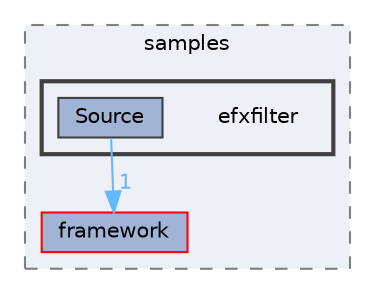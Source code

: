 digraph "techstorm/lib/OpenAL 1.1 SDK/samples/efxfilter"
{
 // LATEX_PDF_SIZE
  bgcolor="transparent";
  edge [fontname=Helvetica,fontsize=10,labelfontname=Helvetica,labelfontsize=10];
  node [fontname=Helvetica,fontsize=10,shape=box,height=0.2,width=0.4];
  compound=true
  subgraph clusterdir_ad8770f1af3a139d11f948b20e0c6a7b {
    graph [ bgcolor="#edf0f7", pencolor="grey50", label="samples", fontname=Helvetica,fontsize=10 style="filled,dashed", URL="dir_ad8770f1af3a139d11f948b20e0c6a7b.html",tooltip=""]
  dir_40209ef98ebf683660e5fb7987566489 [label="framework", fillcolor="#a2b4d6", color="red", style="filled", URL="dir_40209ef98ebf683660e5fb7987566489.html",tooltip=""];
  subgraph clusterdir_dd5cd1b9a01deb8a64ce6879743be35c {
    graph [ bgcolor="#edf0f7", pencolor="grey25", label="", fontname=Helvetica,fontsize=10 style="filled,bold", URL="dir_dd5cd1b9a01deb8a64ce6879743be35c.html",tooltip=""]
    dir_dd5cd1b9a01deb8a64ce6879743be35c [shape=plaintext, label="efxfilter"];
  dir_453464fbfbfbf9de2613eb581d467577 [label="Source", fillcolor="#a2b4d6", color="grey25", style="filled", URL="dir_453464fbfbfbf9de2613eb581d467577.html",tooltip=""];
  }
  }
  dir_453464fbfbfbf9de2613eb581d467577->dir_40209ef98ebf683660e5fb7987566489 [headlabel="1", labeldistance=1.5 headhref="dir_000114_000052.html" href="dir_000114_000052.html" color="steelblue1" fontcolor="steelblue1"];
}
